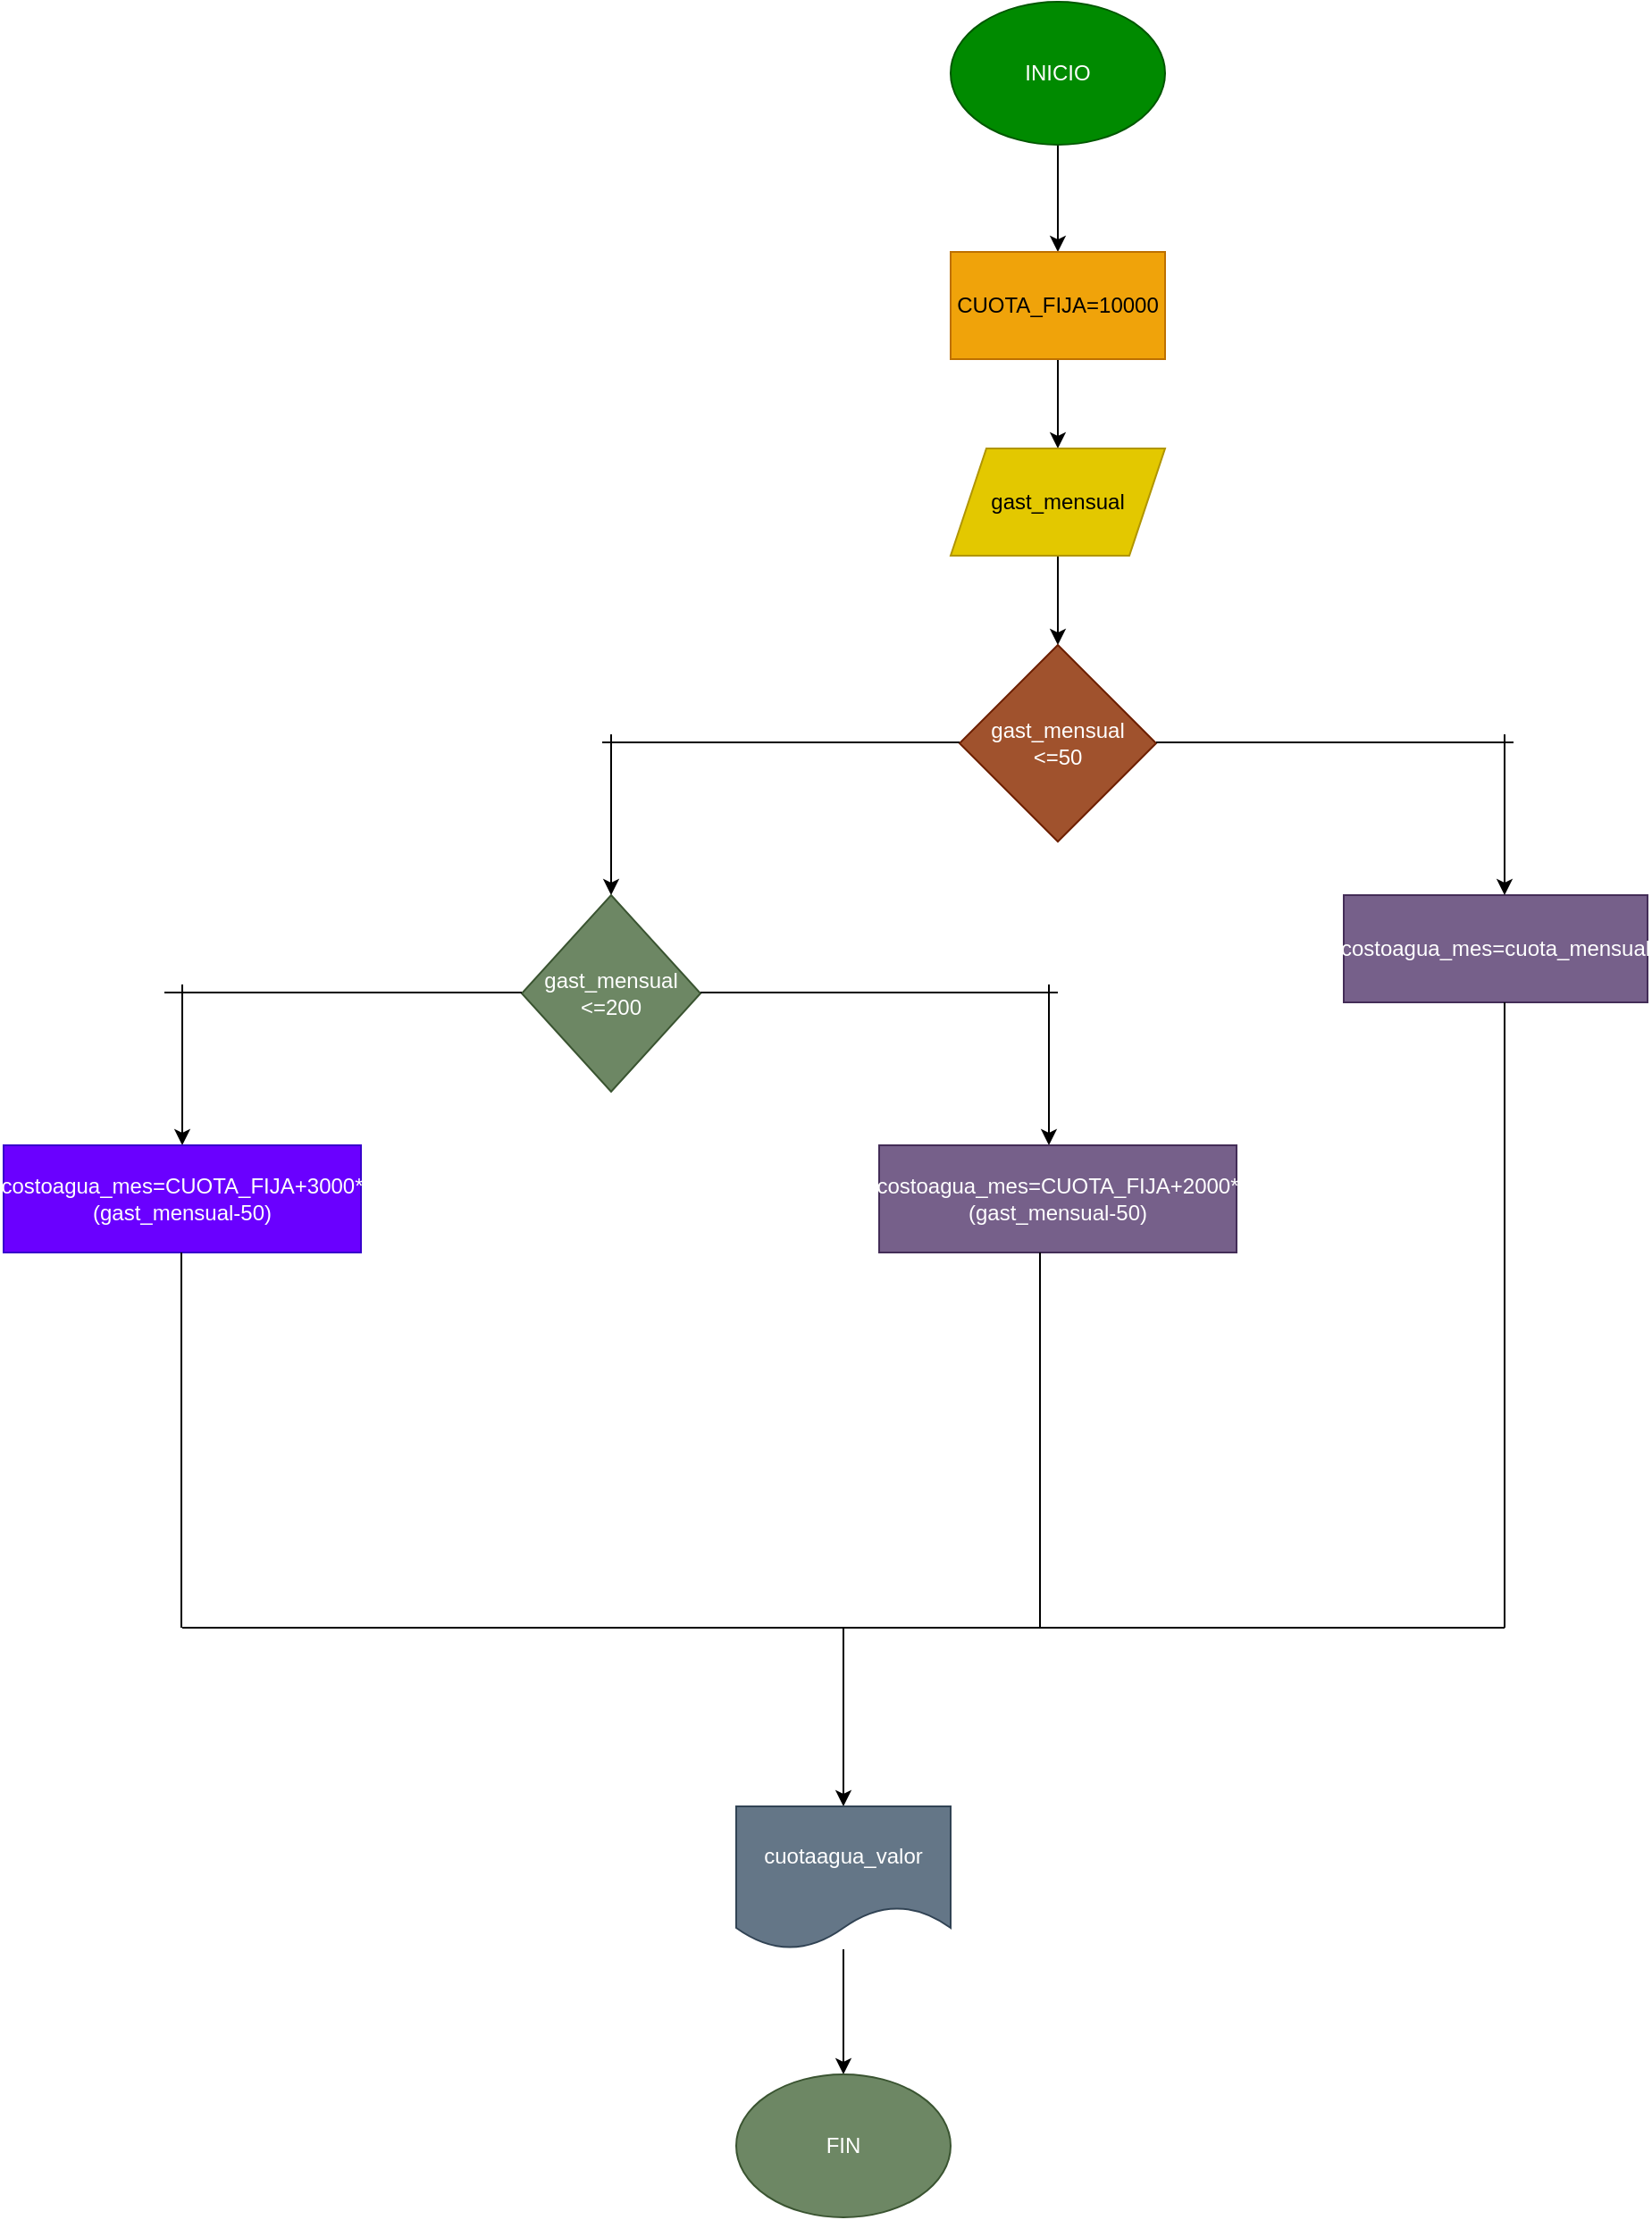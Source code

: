 <mxfile><diagram id="oxqz9OaFYttYXTortAQf" name="Página-1"><mxGraphModel dx="1261" dy="328" grid="1" gridSize="10" guides="1" tooltips="1" connect="1" arrows="1" fold="1" page="1" pageScale="1" pageWidth="827" pageHeight="1169" math="0" shadow="0"><root><mxCell id="0"/><mxCell id="1" parent="0"/><mxCell id="2" value="" style="edgeStyle=none;html=1;" edge="1" parent="1" source="3" target="6"><mxGeometry relative="1" as="geometry"/></mxCell><mxCell id="3" value="INICIO" style="ellipse;whiteSpace=wrap;html=1;fillColor=#008a00;fontColor=#ffffff;strokeColor=#005700;" vertex="1" parent="1"><mxGeometry x="350" y="60" width="120" height="80" as="geometry"/></mxCell><mxCell id="4" style="edgeStyle=none;html=1;" edge="1" parent="1" source="6"><mxGeometry relative="1" as="geometry"><mxPoint x="420" y="240" as="targetPoint"/></mxGeometry></mxCell><mxCell id="5" value="" style="edgeStyle=none;html=1;" edge="1" parent="1" source="6" target="8"><mxGeometry relative="1" as="geometry"/></mxCell><mxCell id="6" value="CUOTA_FIJA=10000" style="rounded=0;whiteSpace=wrap;html=1;fillColor=#f0a30a;fontColor=#000000;strokeColor=#BD7000;" vertex="1" parent="1"><mxGeometry x="350" y="200" width="120" height="60" as="geometry"/></mxCell><mxCell id="7" value="" style="edgeStyle=none;html=1;" edge="1" parent="1" source="8" target="9"><mxGeometry relative="1" as="geometry"/></mxCell><mxCell id="8" value="gast_mensual" style="shape=parallelogram;perimeter=parallelogramPerimeter;whiteSpace=wrap;html=1;fixedSize=1;fillColor=#e3c800;fontColor=#000000;strokeColor=#B09500;" vertex="1" parent="1"><mxGeometry x="350" y="310" width="120" height="60" as="geometry"/></mxCell><mxCell id="9" value="gast_mensual&lt;br&gt;&amp;lt;=50" style="rhombus;whiteSpace=wrap;html=1;fillColor=#a0522d;fontColor=#ffffff;strokeColor=#6D1F00;" vertex="1" parent="1"><mxGeometry x="355" y="420" width="110" height="110" as="geometry"/></mxCell><mxCell id="10" value="costoagua_mes=cuota_mensual" style="rounded=0;whiteSpace=wrap;html=1;fillColor=#76608a;fontColor=#ffffff;strokeColor=#432D57;" vertex="1" parent="1"><mxGeometry x="570" y="560" width="170" height="60" as="geometry"/></mxCell><mxCell id="11" value="" style="endArrow=none;html=1;" edge="1" parent="1"><mxGeometry width="50" height="50" relative="1" as="geometry"><mxPoint x="465" y="474.5" as="sourcePoint"/><mxPoint x="665" y="474.5" as="targetPoint"/></mxGeometry></mxCell><mxCell id="12" value="" style="endArrow=classic;html=1;" edge="1" parent="1"><mxGeometry width="50" height="50" relative="1" as="geometry"><mxPoint x="660" y="470" as="sourcePoint"/><mxPoint x="660" y="560" as="targetPoint"/></mxGeometry></mxCell><mxCell id="13" value="" style="endArrow=none;html=1;" edge="1" parent="1"><mxGeometry width="50" height="50" relative="1" as="geometry"><mxPoint x="155" y="474.5" as="sourcePoint"/><mxPoint x="355" y="474.5" as="targetPoint"/></mxGeometry></mxCell><mxCell id="14" value="" style="endArrow=classic;html=1;" edge="1" parent="1"><mxGeometry width="50" height="50" relative="1" as="geometry"><mxPoint x="160" y="470" as="sourcePoint"/><mxPoint x="160" y="560" as="targetPoint"/></mxGeometry></mxCell><mxCell id="15" value="gast_mensual&lt;br&gt;&amp;lt;=200" style="rhombus;whiteSpace=wrap;html=1;fillColor=#6d8764;fontColor=#ffffff;strokeColor=#3A5431;" vertex="1" parent="1"><mxGeometry x="110" y="560" width="100" height="110" as="geometry"/></mxCell><mxCell id="16" value="" style="endArrow=none;html=1;" edge="1" parent="1"><mxGeometry width="50" height="50" relative="1" as="geometry"><mxPoint x="210" y="614.5" as="sourcePoint"/><mxPoint x="410" y="614.5" as="targetPoint"/></mxGeometry></mxCell><mxCell id="17" value="" style="endArrow=classic;html=1;" edge="1" parent="1"><mxGeometry width="50" height="50" relative="1" as="geometry"><mxPoint x="405" y="610" as="sourcePoint"/><mxPoint x="405" y="700" as="targetPoint"/></mxGeometry></mxCell><mxCell id="18" value="costoagua_mes=CUOTA_FIJA+2000*(gast_mensual-50)" style="rounded=0;whiteSpace=wrap;html=1;fillColor=#76608a;fontColor=#ffffff;strokeColor=#432D57;" vertex="1" parent="1"><mxGeometry x="310" y="700" width="200" height="60" as="geometry"/></mxCell><mxCell id="19" value="" style="endArrow=none;html=1;" edge="1" parent="1"><mxGeometry width="50" height="50" relative="1" as="geometry"><mxPoint x="-90" y="614.5" as="sourcePoint"/><mxPoint x="110" y="614.5" as="targetPoint"/></mxGeometry></mxCell><mxCell id="20" value="" style="endArrow=classic;html=1;" edge="1" parent="1"><mxGeometry width="50" height="50" relative="1" as="geometry"><mxPoint x="-80" y="610" as="sourcePoint"/><mxPoint x="-80" y="700" as="targetPoint"/></mxGeometry></mxCell><mxCell id="21" value="costoagua_mes=CUOTA_FIJA+3000*(gast_mensual-50)" style="rounded=0;whiteSpace=wrap;html=1;fillColor=#6a00ff;fontColor=#ffffff;strokeColor=#3700CC;" vertex="1" parent="1"><mxGeometry x="-180" y="700" width="200" height="60" as="geometry"/></mxCell><mxCell id="22" value="" style="endArrow=none;html=1;" edge="1" parent="1"><mxGeometry width="50" height="50" relative="1" as="geometry"><mxPoint x="-80.5" y="970" as="sourcePoint"/><mxPoint x="-80.5" y="760" as="targetPoint"/></mxGeometry></mxCell><mxCell id="23" value="" style="endArrow=none;html=1;" edge="1" parent="1"><mxGeometry width="50" height="50" relative="1" as="geometry"><mxPoint x="400" y="970" as="sourcePoint"/><mxPoint x="400" y="760" as="targetPoint"/></mxGeometry></mxCell><mxCell id="24" value="" style="endArrow=none;html=1;" edge="1" parent="1"><mxGeometry width="50" height="50" relative="1" as="geometry"><mxPoint x="660" y="970" as="sourcePoint"/><mxPoint x="660" y="620" as="targetPoint"/></mxGeometry></mxCell><mxCell id="25" value="" style="endArrow=none;html=1;" edge="1" parent="1"><mxGeometry width="50" height="50" relative="1" as="geometry"><mxPoint x="-80" y="970" as="sourcePoint"/><mxPoint x="660" y="970" as="targetPoint"/></mxGeometry></mxCell><mxCell id="26" value="" style="endArrow=classic;html=1;" edge="1" parent="1"><mxGeometry width="50" height="50" relative="1" as="geometry"><mxPoint x="290" y="970" as="sourcePoint"/><mxPoint x="290" y="1070" as="targetPoint"/></mxGeometry></mxCell><mxCell id="27" value="" style="edgeStyle=none;html=1;" edge="1" parent="1" source="28" target="29"><mxGeometry relative="1" as="geometry"/></mxCell><mxCell id="28" value="cuotaagua_valor" style="shape=document;whiteSpace=wrap;html=1;boundedLbl=1;fillColor=#647687;fontColor=#ffffff;strokeColor=#314354;" vertex="1" parent="1"><mxGeometry x="230" y="1070" width="120" height="80" as="geometry"/></mxCell><mxCell id="29" value="FIN" style="ellipse;whiteSpace=wrap;html=1;fillColor=#6d8764;fontColor=#ffffff;strokeColor=#3A5431;" vertex="1" parent="1"><mxGeometry x="230" y="1220" width="120" height="80" as="geometry"/></mxCell></root></mxGraphModel></diagram></mxfile>